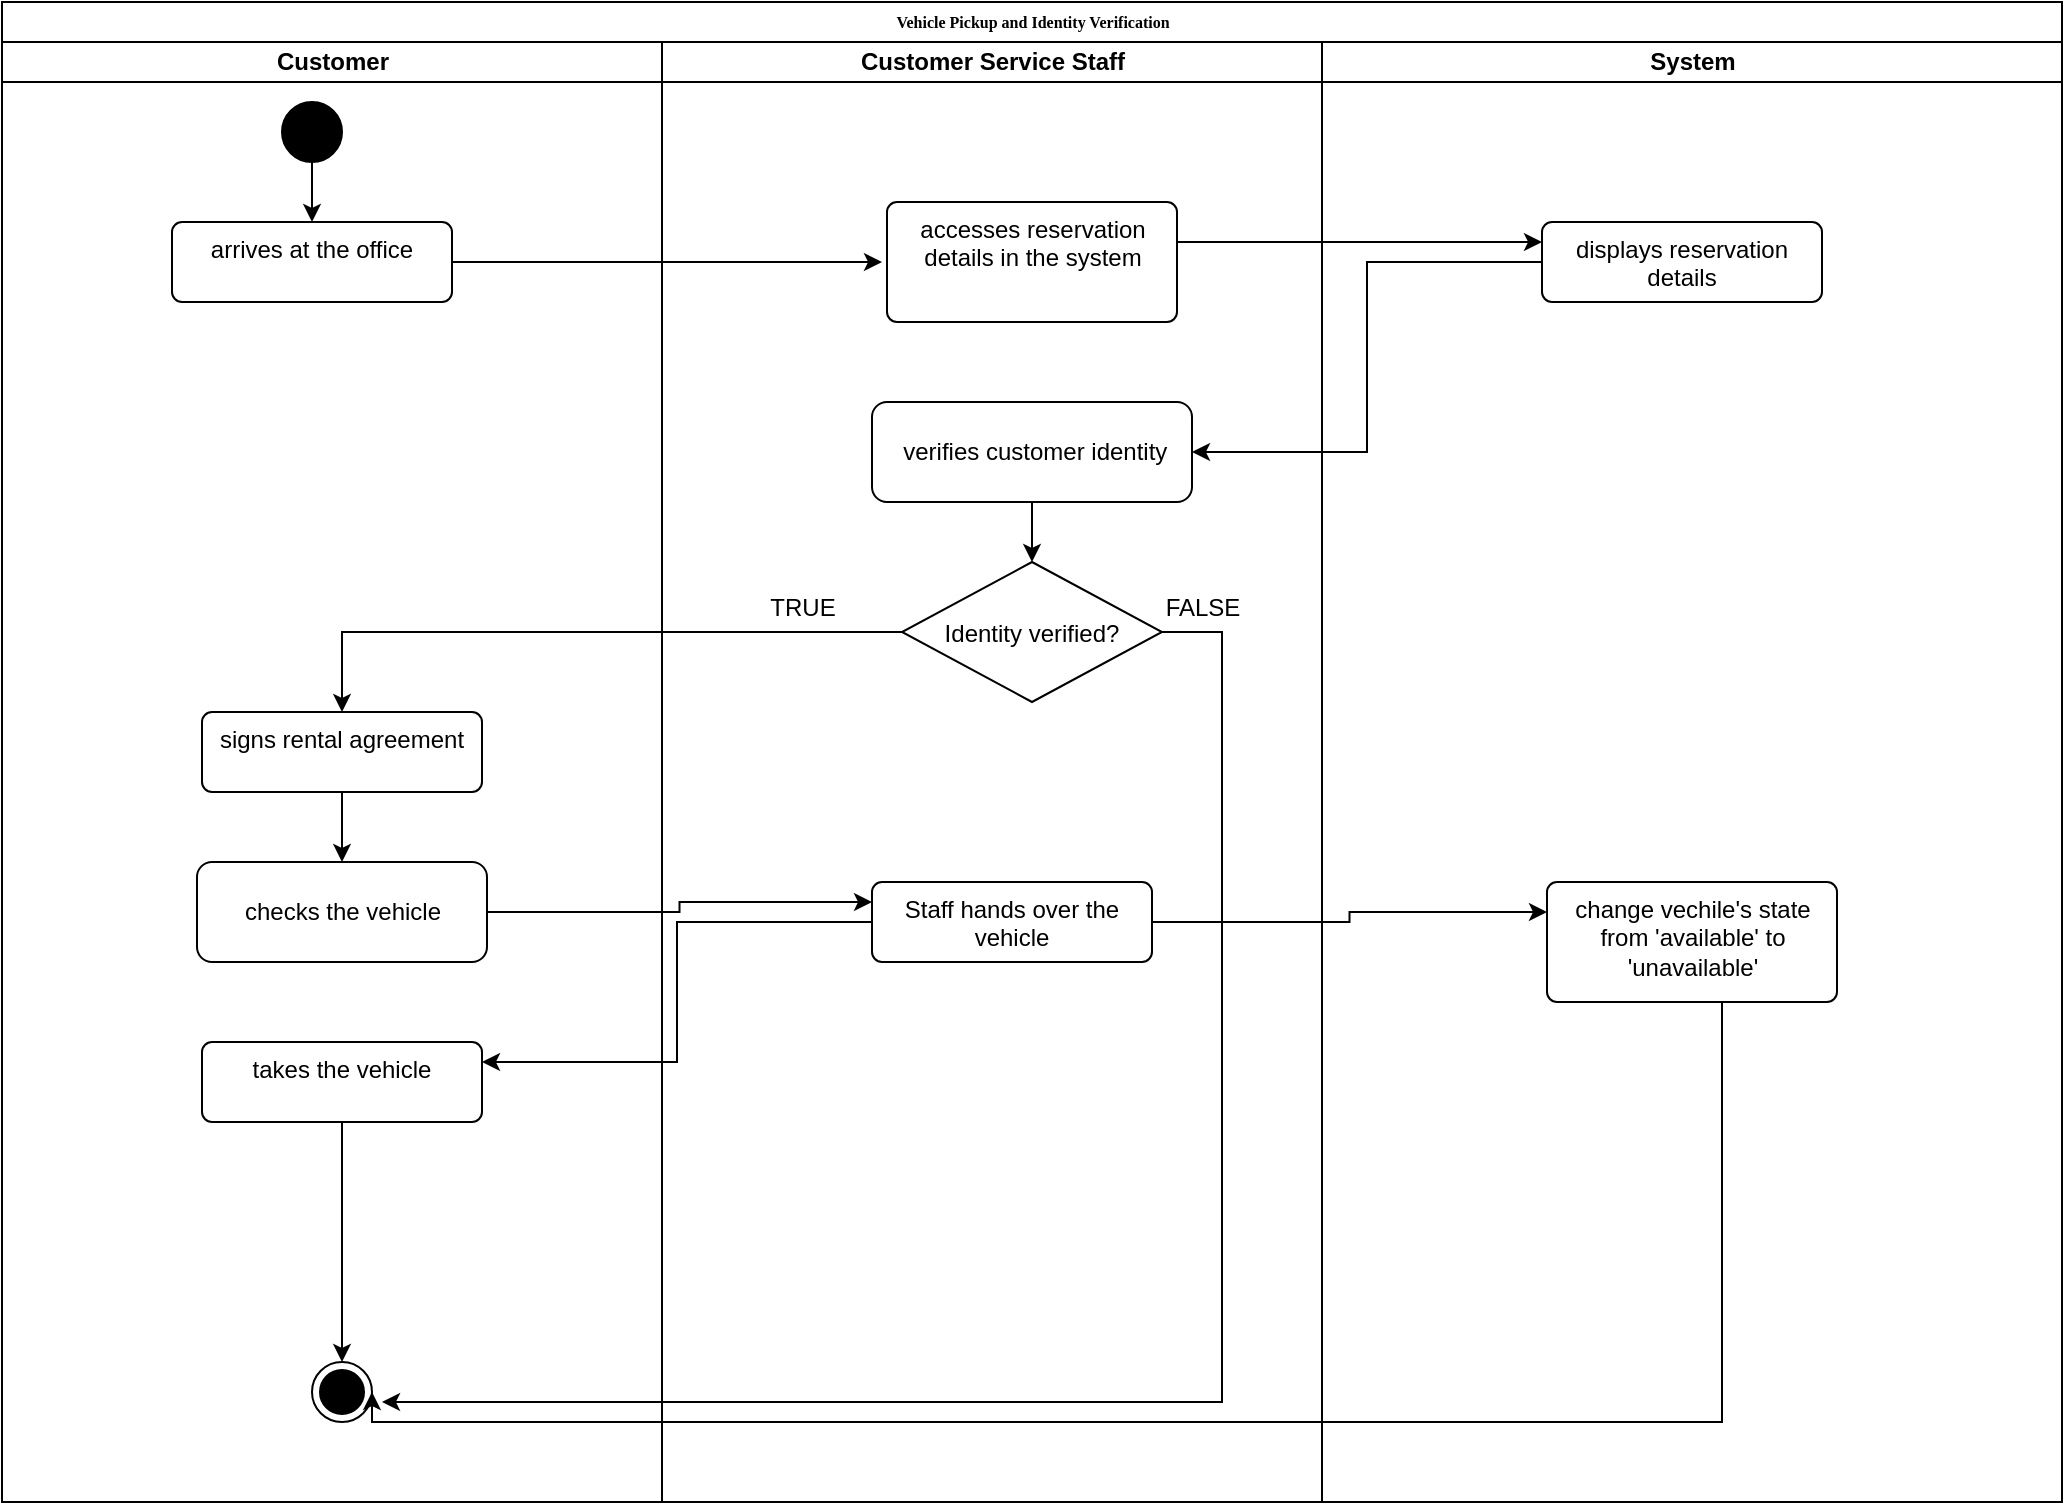 <mxfile version="21.2.1" type="device">
  <diagram name="Page-1" id="74e2e168-ea6b-b213-b513-2b3c1d86103e">
    <mxGraphModel dx="1276" dy="606" grid="1" gridSize="10" guides="1" tooltips="1" connect="1" arrows="1" fold="1" page="1" pageScale="1" pageWidth="1100" pageHeight="850" background="none" math="0" shadow="0">
      <root>
        <mxCell id="0" />
        <mxCell id="1" parent="0" />
        <mxCell id="77e6c97f196da883-1" value="Vehicle Pickup and Identity Verification" style="swimlane;html=1;childLayout=stackLayout;startSize=20;rounded=0;shadow=0;labelBackgroundColor=none;strokeWidth=1;fontFamily=Verdana;fontSize=8;align=center;" parent="1" vertex="1">
          <mxGeometry x="70" y="40" width="1030" height="750" as="geometry" />
        </mxCell>
        <mxCell id="77e6c97f196da883-2" value="Customer" style="swimlane;html=1;startSize=20;" parent="77e6c97f196da883-1" vertex="1">
          <mxGeometry y="20" width="330" height="730" as="geometry" />
        </mxCell>
        <mxCell id="nUuaQa_SXL4i8u1igoKf-3" value="" style="edgeStyle=orthogonalEdgeStyle;rounded=0;orthogonalLoop=1;jettySize=auto;html=1;" edge="1" parent="77e6c97f196da883-2" source="nUuaQa_SXL4i8u1igoKf-1" target="nUuaQa_SXL4i8u1igoKf-2">
          <mxGeometry relative="1" as="geometry" />
        </mxCell>
        <mxCell id="nUuaQa_SXL4i8u1igoKf-1" value="" style="ellipse;fillColor=strokeColor;html=1;" vertex="1" parent="77e6c97f196da883-2">
          <mxGeometry x="140" y="30" width="30" height="30" as="geometry" />
        </mxCell>
        <mxCell id="nUuaQa_SXL4i8u1igoKf-5" style="edgeStyle=orthogonalEdgeStyle;rounded=0;orthogonalLoop=1;jettySize=auto;html=1;" edge="1" parent="77e6c97f196da883-2" source="nUuaQa_SXL4i8u1igoKf-2">
          <mxGeometry relative="1" as="geometry">
            <mxPoint x="440" y="110" as="targetPoint" />
          </mxGeometry>
        </mxCell>
        <mxCell id="nUuaQa_SXL4i8u1igoKf-2" value="arrives at the office" style="html=1;align=center;verticalAlign=top;rounded=1;absoluteArcSize=1;arcSize=10;dashed=0;whiteSpace=wrap;" vertex="1" parent="77e6c97f196da883-2">
          <mxGeometry x="85" y="90" width="140" height="40" as="geometry" />
        </mxCell>
        <mxCell id="nUuaQa_SXL4i8u1igoKf-18" value="" style="edgeStyle=orthogonalEdgeStyle;rounded=0;orthogonalLoop=1;jettySize=auto;html=1;" edge="1" parent="77e6c97f196da883-2" source="nUuaQa_SXL4i8u1igoKf-14" target="nUuaQa_SXL4i8u1igoKf-17">
          <mxGeometry relative="1" as="geometry" />
        </mxCell>
        <mxCell id="nUuaQa_SXL4i8u1igoKf-14" value="signs rental agreement" style="html=1;align=center;verticalAlign=top;rounded=1;absoluteArcSize=1;arcSize=10;dashed=0;whiteSpace=wrap;" vertex="1" parent="77e6c97f196da883-2">
          <mxGeometry x="100" y="335" width="140" height="40" as="geometry" />
        </mxCell>
        <mxCell id="nUuaQa_SXL4i8u1igoKf-17" value="checks the vehicle" style="rounded=1;whiteSpace=wrap;html=1;" vertex="1" parent="77e6c97f196da883-2">
          <mxGeometry x="97.5" y="410" width="145" height="50" as="geometry" />
        </mxCell>
        <mxCell id="nUuaQa_SXL4i8u1igoKf-29" style="edgeStyle=orthogonalEdgeStyle;rounded=0;orthogonalLoop=1;jettySize=auto;html=1;" edge="1" parent="77e6c97f196da883-2" source="nUuaQa_SXL4i8u1igoKf-19" target="nUuaQa_SXL4i8u1igoKf-27">
          <mxGeometry relative="1" as="geometry" />
        </mxCell>
        <mxCell id="nUuaQa_SXL4i8u1igoKf-19" value="takes the vehicle" style="html=1;align=center;verticalAlign=top;rounded=1;absoluteArcSize=1;arcSize=10;dashed=0;whiteSpace=wrap;" vertex="1" parent="77e6c97f196da883-2">
          <mxGeometry x="100" y="500" width="140" height="40" as="geometry" />
        </mxCell>
        <mxCell id="nUuaQa_SXL4i8u1igoKf-27" value="" style="ellipse;html=1;shape=endState;fillColor=strokeColor;" vertex="1" parent="77e6c97f196da883-2">
          <mxGeometry x="155" y="660" width="30" height="30" as="geometry" />
        </mxCell>
        <mxCell id="77e6c97f196da883-3" value="Customer Service Staff" style="swimlane;html=1;startSize=20;" parent="77e6c97f196da883-1" vertex="1">
          <mxGeometry x="330" y="20" width="330" height="730" as="geometry" />
        </mxCell>
        <mxCell id="nUuaQa_SXL4i8u1igoKf-4" value="accesses reservation details in the system" style="html=1;align=center;verticalAlign=top;rounded=1;absoluteArcSize=1;arcSize=10;dashed=0;whiteSpace=wrap;" vertex="1" parent="77e6c97f196da883-3">
          <mxGeometry x="112.5" y="80" width="145" height="60" as="geometry" />
        </mxCell>
        <mxCell id="nUuaQa_SXL4i8u1igoKf-13" value="" style="edgeStyle=orthogonalEdgeStyle;rounded=0;orthogonalLoop=1;jettySize=auto;html=1;" edge="1" parent="77e6c97f196da883-3" source="nUuaQa_SXL4i8u1igoKf-8" target="nUuaQa_SXL4i8u1igoKf-12">
          <mxGeometry relative="1" as="geometry" />
        </mxCell>
        <mxCell id="nUuaQa_SXL4i8u1igoKf-8" value="&amp;nbsp;verifies customer identity" style="rounded=1;whiteSpace=wrap;html=1;" vertex="1" parent="77e6c97f196da883-3">
          <mxGeometry x="105" y="180" width="160" height="50" as="geometry" />
        </mxCell>
        <mxCell id="nUuaQa_SXL4i8u1igoKf-33" style="edgeStyle=orthogonalEdgeStyle;rounded=0;orthogonalLoop=1;jettySize=auto;html=1;" edge="1" parent="77e6c97f196da883-3" source="nUuaQa_SXL4i8u1igoKf-12">
          <mxGeometry relative="1" as="geometry">
            <mxPoint x="-140" y="680" as="targetPoint" />
            <Array as="points">
              <mxPoint x="280" y="295" />
              <mxPoint x="280" y="680" />
            </Array>
          </mxGeometry>
        </mxCell>
        <mxCell id="nUuaQa_SXL4i8u1igoKf-12" value="Identity verified?" style="rhombus;" vertex="1" parent="77e6c97f196da883-3">
          <mxGeometry x="120" y="260" width="130" height="70" as="geometry" />
        </mxCell>
        <mxCell id="nUuaQa_SXL4i8u1igoKf-21" value="Staff hands over the vehicle" style="html=1;align=center;verticalAlign=top;rounded=1;absoluteArcSize=1;arcSize=10;dashed=0;whiteSpace=wrap;" vertex="1" parent="77e6c97f196da883-3">
          <mxGeometry x="105" y="420" width="140" height="40" as="geometry" />
        </mxCell>
        <mxCell id="nUuaQa_SXL4i8u1igoKf-34" value="FALSE" style="text;html=1;align=center;verticalAlign=middle;resizable=0;points=[];autosize=1;strokeColor=none;fillColor=none;" vertex="1" parent="77e6c97f196da883-3">
          <mxGeometry x="240" y="268" width="60" height="30" as="geometry" />
        </mxCell>
        <mxCell id="77e6c97f196da883-4" value="System" style="swimlane;html=1;startSize=20;" parent="77e6c97f196da883-1" vertex="1">
          <mxGeometry x="660" y="20" width="370" height="730" as="geometry" />
        </mxCell>
        <mxCell id="nUuaQa_SXL4i8u1igoKf-6" value="displays reservation details" style="html=1;align=center;verticalAlign=top;rounded=1;absoluteArcSize=1;arcSize=10;dashed=0;whiteSpace=wrap;" vertex="1" parent="77e6c97f196da883-4">
          <mxGeometry x="110" y="90" width="140" height="40" as="geometry" />
        </mxCell>
        <mxCell id="nUuaQa_SXL4i8u1igoKf-25" value="change vechile&#39;s state from &#39;available&#39; to &#39;unavailable&#39;" style="html=1;align=center;verticalAlign=top;rounded=1;absoluteArcSize=1;arcSize=10;dashed=0;whiteSpace=wrap;" vertex="1" parent="77e6c97f196da883-4">
          <mxGeometry x="112.5" y="420" width="145" height="60" as="geometry" />
        </mxCell>
        <mxCell id="nUuaQa_SXL4i8u1igoKf-10" style="edgeStyle=orthogonalEdgeStyle;rounded=0;orthogonalLoop=1;jettySize=auto;html=1;entryX=0;entryY=0.25;entryDx=0;entryDy=0;" edge="1" parent="77e6c97f196da883-1" source="nUuaQa_SXL4i8u1igoKf-4" target="nUuaQa_SXL4i8u1igoKf-6">
          <mxGeometry relative="1" as="geometry">
            <Array as="points">
              <mxPoint x="620" y="120" />
              <mxPoint x="620" y="120" />
            </Array>
          </mxGeometry>
        </mxCell>
        <mxCell id="nUuaQa_SXL4i8u1igoKf-11" style="edgeStyle=orthogonalEdgeStyle;rounded=0;orthogonalLoop=1;jettySize=auto;html=1;entryX=1;entryY=0.5;entryDx=0;entryDy=0;" edge="1" parent="77e6c97f196da883-1" source="nUuaQa_SXL4i8u1igoKf-6" target="nUuaQa_SXL4i8u1igoKf-8">
          <mxGeometry relative="1" as="geometry" />
        </mxCell>
        <mxCell id="nUuaQa_SXL4i8u1igoKf-15" style="edgeStyle=orthogonalEdgeStyle;rounded=0;orthogonalLoop=1;jettySize=auto;html=1;" edge="1" parent="77e6c97f196da883-1" source="nUuaQa_SXL4i8u1igoKf-12" target="nUuaQa_SXL4i8u1igoKf-14">
          <mxGeometry relative="1" as="geometry" />
        </mxCell>
        <mxCell id="nUuaQa_SXL4i8u1igoKf-22" style="edgeStyle=orthogonalEdgeStyle;rounded=0;orthogonalLoop=1;jettySize=auto;html=1;entryX=0;entryY=0.25;entryDx=0;entryDy=0;" edge="1" parent="77e6c97f196da883-1" source="nUuaQa_SXL4i8u1igoKf-17" target="nUuaQa_SXL4i8u1igoKf-21">
          <mxGeometry relative="1" as="geometry" />
        </mxCell>
        <mxCell id="nUuaQa_SXL4i8u1igoKf-24" style="edgeStyle=orthogonalEdgeStyle;rounded=0;orthogonalLoop=1;jettySize=auto;html=1;entryX=1;entryY=0.25;entryDx=0;entryDy=0;" edge="1" parent="77e6c97f196da883-1" source="nUuaQa_SXL4i8u1igoKf-21" target="nUuaQa_SXL4i8u1igoKf-19">
          <mxGeometry relative="1" as="geometry" />
        </mxCell>
        <mxCell id="nUuaQa_SXL4i8u1igoKf-26" style="edgeStyle=orthogonalEdgeStyle;rounded=0;orthogonalLoop=1;jettySize=auto;html=1;entryX=0;entryY=0.25;entryDx=0;entryDy=0;" edge="1" parent="77e6c97f196da883-1" source="nUuaQa_SXL4i8u1igoKf-21" target="nUuaQa_SXL4i8u1igoKf-25">
          <mxGeometry relative="1" as="geometry" />
        </mxCell>
        <mxCell id="nUuaQa_SXL4i8u1igoKf-32" style="edgeStyle=orthogonalEdgeStyle;rounded=0;orthogonalLoop=1;jettySize=auto;html=1;entryX=1;entryY=0.5;entryDx=0;entryDy=0;" edge="1" parent="77e6c97f196da883-1" source="nUuaQa_SXL4i8u1igoKf-25" target="nUuaQa_SXL4i8u1igoKf-27">
          <mxGeometry relative="1" as="geometry">
            <mxPoint x="845" y="710" as="targetPoint" />
            <Array as="points">
              <mxPoint x="860" y="710" />
              <mxPoint x="185" y="710" />
            </Array>
          </mxGeometry>
        </mxCell>
        <mxCell id="nUuaQa_SXL4i8u1igoKf-16" value="TRUE" style="text;html=1;align=center;verticalAlign=middle;resizable=0;points=[];autosize=1;strokeColor=none;fillColor=none;" vertex="1" parent="1">
          <mxGeometry x="440" y="328" width="60" height="30" as="geometry" />
        </mxCell>
      </root>
    </mxGraphModel>
  </diagram>
</mxfile>
